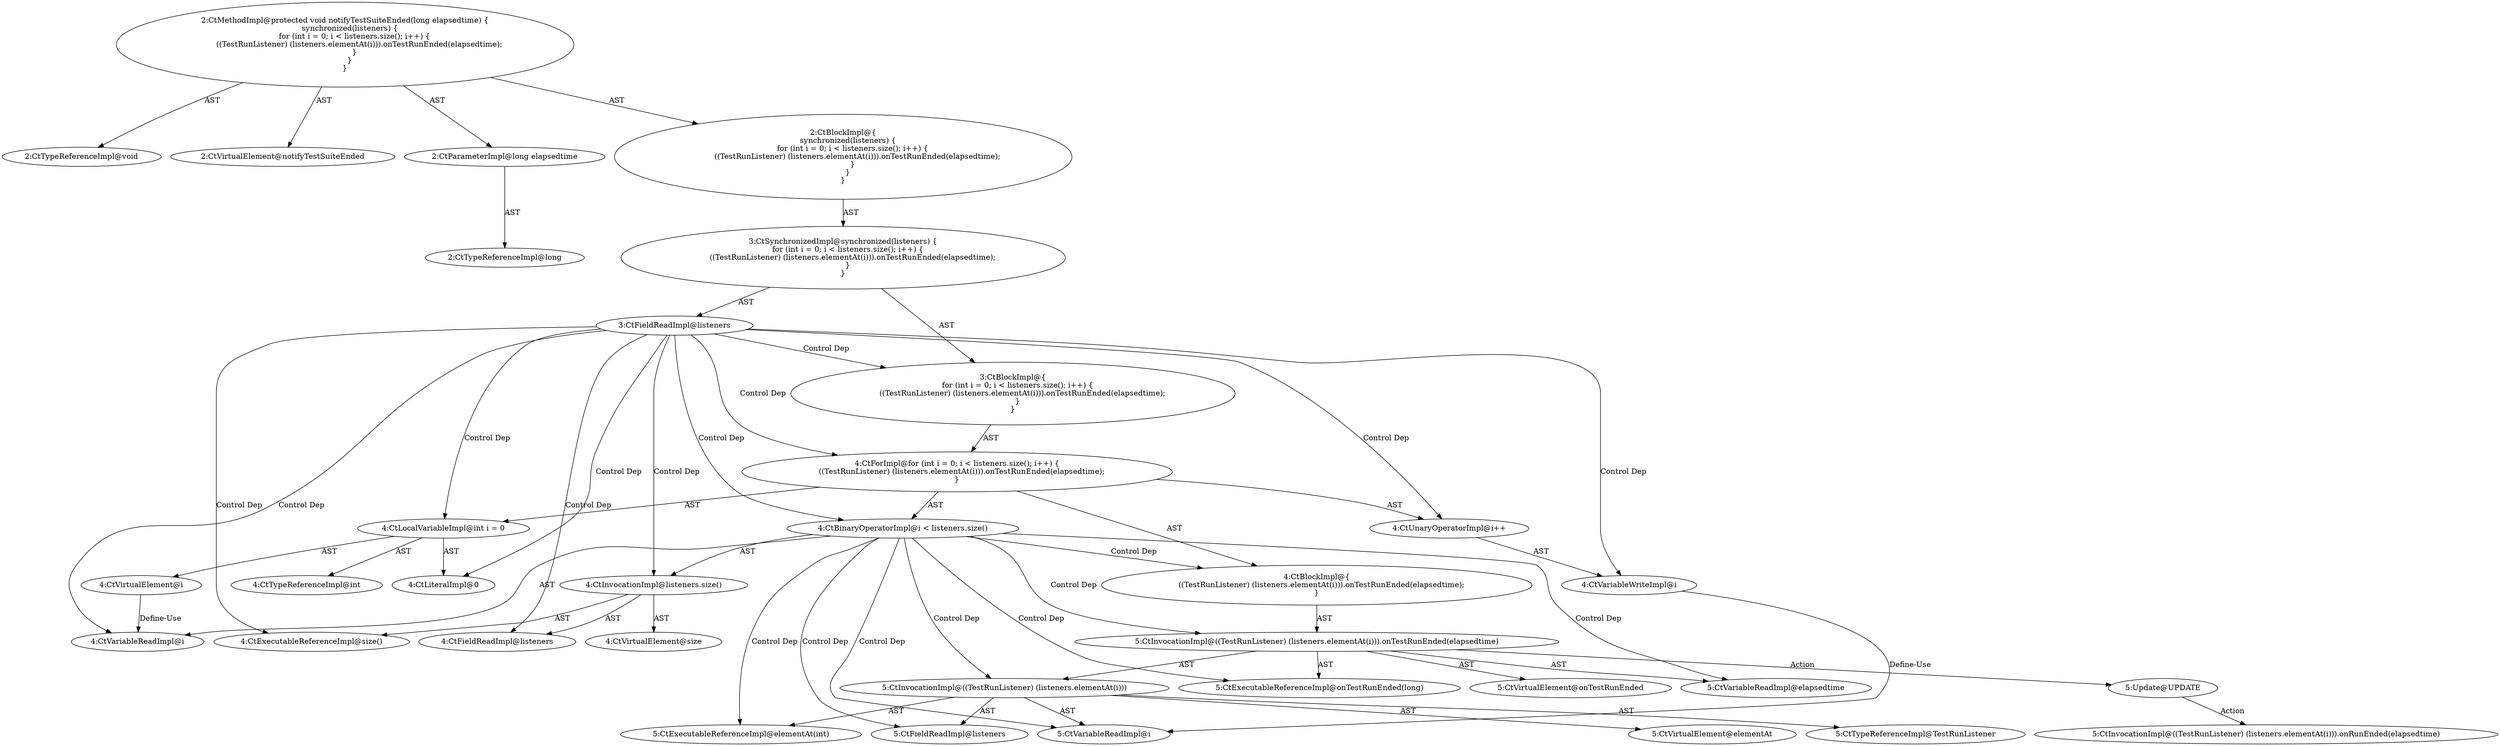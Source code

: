 digraph "notifyTestSuiteEnded#?,long" {
0 [label="2:CtTypeReferenceImpl@void" shape=ellipse]
1 [label="2:CtVirtualElement@notifyTestSuiteEnded" shape=ellipse]
2 [label="2:CtParameterImpl@long elapsedtime" shape=ellipse]
3 [label="2:CtTypeReferenceImpl@long" shape=ellipse]
4 [label="3:CtFieldReadImpl@listeners" shape=ellipse]
5 [label="4:CtTypeReferenceImpl@int" shape=ellipse]
6 [label="4:CtLiteralImpl@0" shape=ellipse]
7 [label="4:CtVirtualElement@i" shape=ellipse]
8 [label="4:CtLocalVariableImpl@int i = 0" shape=ellipse]
9 [label="4:CtVariableReadImpl@i" shape=ellipse]
10 [label="4:CtExecutableReferenceImpl@size()" shape=ellipse]
11 [label="4:CtVirtualElement@size" shape=ellipse]
12 [label="4:CtFieldReadImpl@listeners" shape=ellipse]
13 [label="4:CtInvocationImpl@listeners.size()" shape=ellipse]
14 [label="4:CtBinaryOperatorImpl@i < listeners.size()" shape=ellipse]
15 [label="4:CtVariableWriteImpl@i" shape=ellipse]
16 [label="4:CtUnaryOperatorImpl@i++" shape=ellipse]
17 [label="5:CtExecutableReferenceImpl@onTestRunEnded(long)" shape=ellipse]
18 [label="5:CtVirtualElement@onTestRunEnded" shape=ellipse]
19 [label="5:CtExecutableReferenceImpl@elementAt(int)" shape=ellipse]
20 [label="5:CtVirtualElement@elementAt" shape=ellipse]
21 [label="5:CtFieldReadImpl@listeners" shape=ellipse]
22 [label="5:CtVariableReadImpl@i" shape=ellipse]
23 [label="5:CtInvocationImpl@((TestRunListener) (listeners.elementAt(i)))" shape=ellipse]
24 [label="5:CtTypeReferenceImpl@TestRunListener" shape=ellipse]
25 [label="5:CtVariableReadImpl@elapsedtime" shape=ellipse]
26 [label="5:CtInvocationImpl@((TestRunListener) (listeners.elementAt(i))).onTestRunEnded(elapsedtime)" shape=ellipse]
27 [label="4:CtBlockImpl@\{
    ((TestRunListener) (listeners.elementAt(i))).onTestRunEnded(elapsedtime);
\}" shape=ellipse]
28 [label="4:CtForImpl@for (int i = 0; i < listeners.size(); i++) \{
    ((TestRunListener) (listeners.elementAt(i))).onTestRunEnded(elapsedtime);
\}" shape=ellipse]
29 [label="3:CtBlockImpl@\{
    for (int i = 0; i < listeners.size(); i++) \{
        ((TestRunListener) (listeners.elementAt(i))).onTestRunEnded(elapsedtime);
    \}
\}" shape=ellipse]
30 [label="3:CtSynchronizedImpl@synchronized(listeners) \{
    for (int i = 0; i < listeners.size(); i++) \{
        ((TestRunListener) (listeners.elementAt(i))).onTestRunEnded(elapsedtime);
    \}
\}" shape=ellipse]
31 [label="2:CtBlockImpl@\{
    synchronized(listeners) \{
        for (int i = 0; i < listeners.size(); i++) \{
            ((TestRunListener) (listeners.elementAt(i))).onTestRunEnded(elapsedtime);
        \}
    \}
\}" shape=ellipse]
32 [label="2:CtMethodImpl@protected void notifyTestSuiteEnded(long elapsedtime) \{
    synchronized(listeners) \{
        for (int i = 0; i < listeners.size(); i++) \{
            ((TestRunListener) (listeners.elementAt(i))).onTestRunEnded(elapsedtime);
        \}
    \}
\}" shape=ellipse]
33 [label="5:Update@UPDATE" shape=ellipse]
34 [label="5:CtInvocationImpl@((TestRunListener) (listeners.elementAt(i))).onRunEnded(elapsedtime)" shape=ellipse]
2 -> 3 [label="AST"];
4 -> 29 [label="Control Dep"];
4 -> 28 [label="Control Dep"];
4 -> 8 [label="Control Dep"];
4 -> 6 [label="Control Dep"];
4 -> 14 [label="Control Dep"];
4 -> 9 [label="Control Dep"];
4 -> 13 [label="Control Dep"];
4 -> 10 [label="Control Dep"];
4 -> 12 [label="Control Dep"];
4 -> 16 [label="Control Dep"];
4 -> 15 [label="Control Dep"];
7 -> 9 [label="Define-Use"];
8 -> 7 [label="AST"];
8 -> 5 [label="AST"];
8 -> 6 [label="AST"];
13 -> 11 [label="AST"];
13 -> 12 [label="AST"];
13 -> 10 [label="AST"];
14 -> 9 [label="AST"];
14 -> 13 [label="AST"];
14 -> 27 [label="Control Dep"];
14 -> 26 [label="Control Dep"];
14 -> 17 [label="Control Dep"];
14 -> 23 [label="Control Dep"];
14 -> 19 [label="Control Dep"];
14 -> 21 [label="Control Dep"];
14 -> 22 [label="Control Dep"];
14 -> 25 [label="Control Dep"];
15 -> 22 [label="Define-Use"];
16 -> 15 [label="AST"];
23 -> 20 [label="AST"];
23 -> 24 [label="AST"];
23 -> 21 [label="AST"];
23 -> 19 [label="AST"];
23 -> 22 [label="AST"];
26 -> 18 [label="AST"];
26 -> 23 [label="AST"];
26 -> 17 [label="AST"];
26 -> 25 [label="AST"];
26 -> 33 [label="Action"];
27 -> 26 [label="AST"];
28 -> 8 [label="AST"];
28 -> 14 [label="AST"];
28 -> 16 [label="AST"];
28 -> 27 [label="AST"];
29 -> 28 [label="AST"];
30 -> 4 [label="AST"];
30 -> 29 [label="AST"];
31 -> 30 [label="AST"];
32 -> 1 [label="AST"];
32 -> 0 [label="AST"];
32 -> 2 [label="AST"];
32 -> 31 [label="AST"];
33 -> 34 [label="Action"];
}
